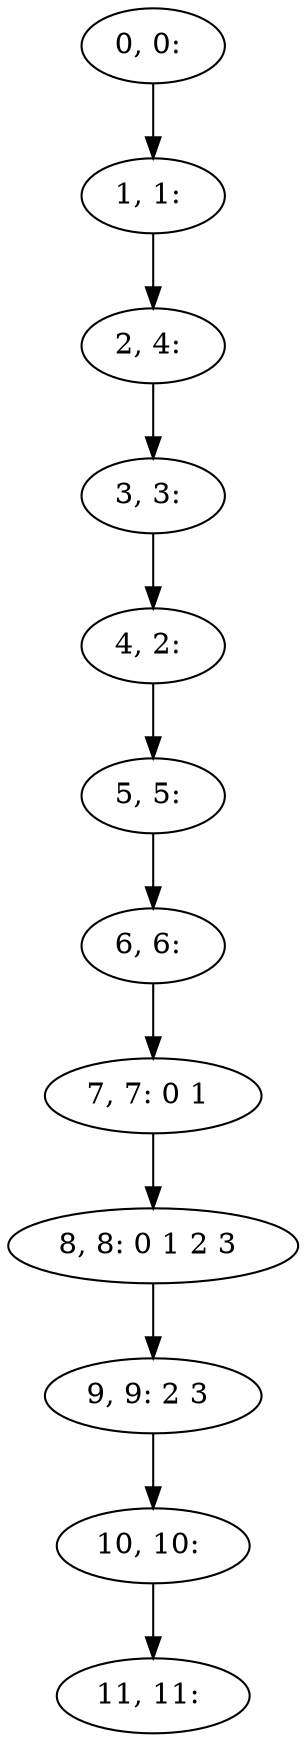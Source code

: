 digraph G {
0[label="0, 0: "];
1[label="1, 1: "];
2[label="2, 4: "];
3[label="3, 3: "];
4[label="4, 2: "];
5[label="5, 5: "];
6[label="6, 6: "];
7[label="7, 7: 0 1 "];
8[label="8, 8: 0 1 2 3 "];
9[label="9, 9: 2 3 "];
10[label="10, 10: "];
11[label="11, 11: "];
0->1 ;
1->2 ;
2->3 ;
3->4 ;
4->5 ;
5->6 ;
6->7 ;
7->8 ;
8->9 ;
9->10 ;
10->11 ;
}
